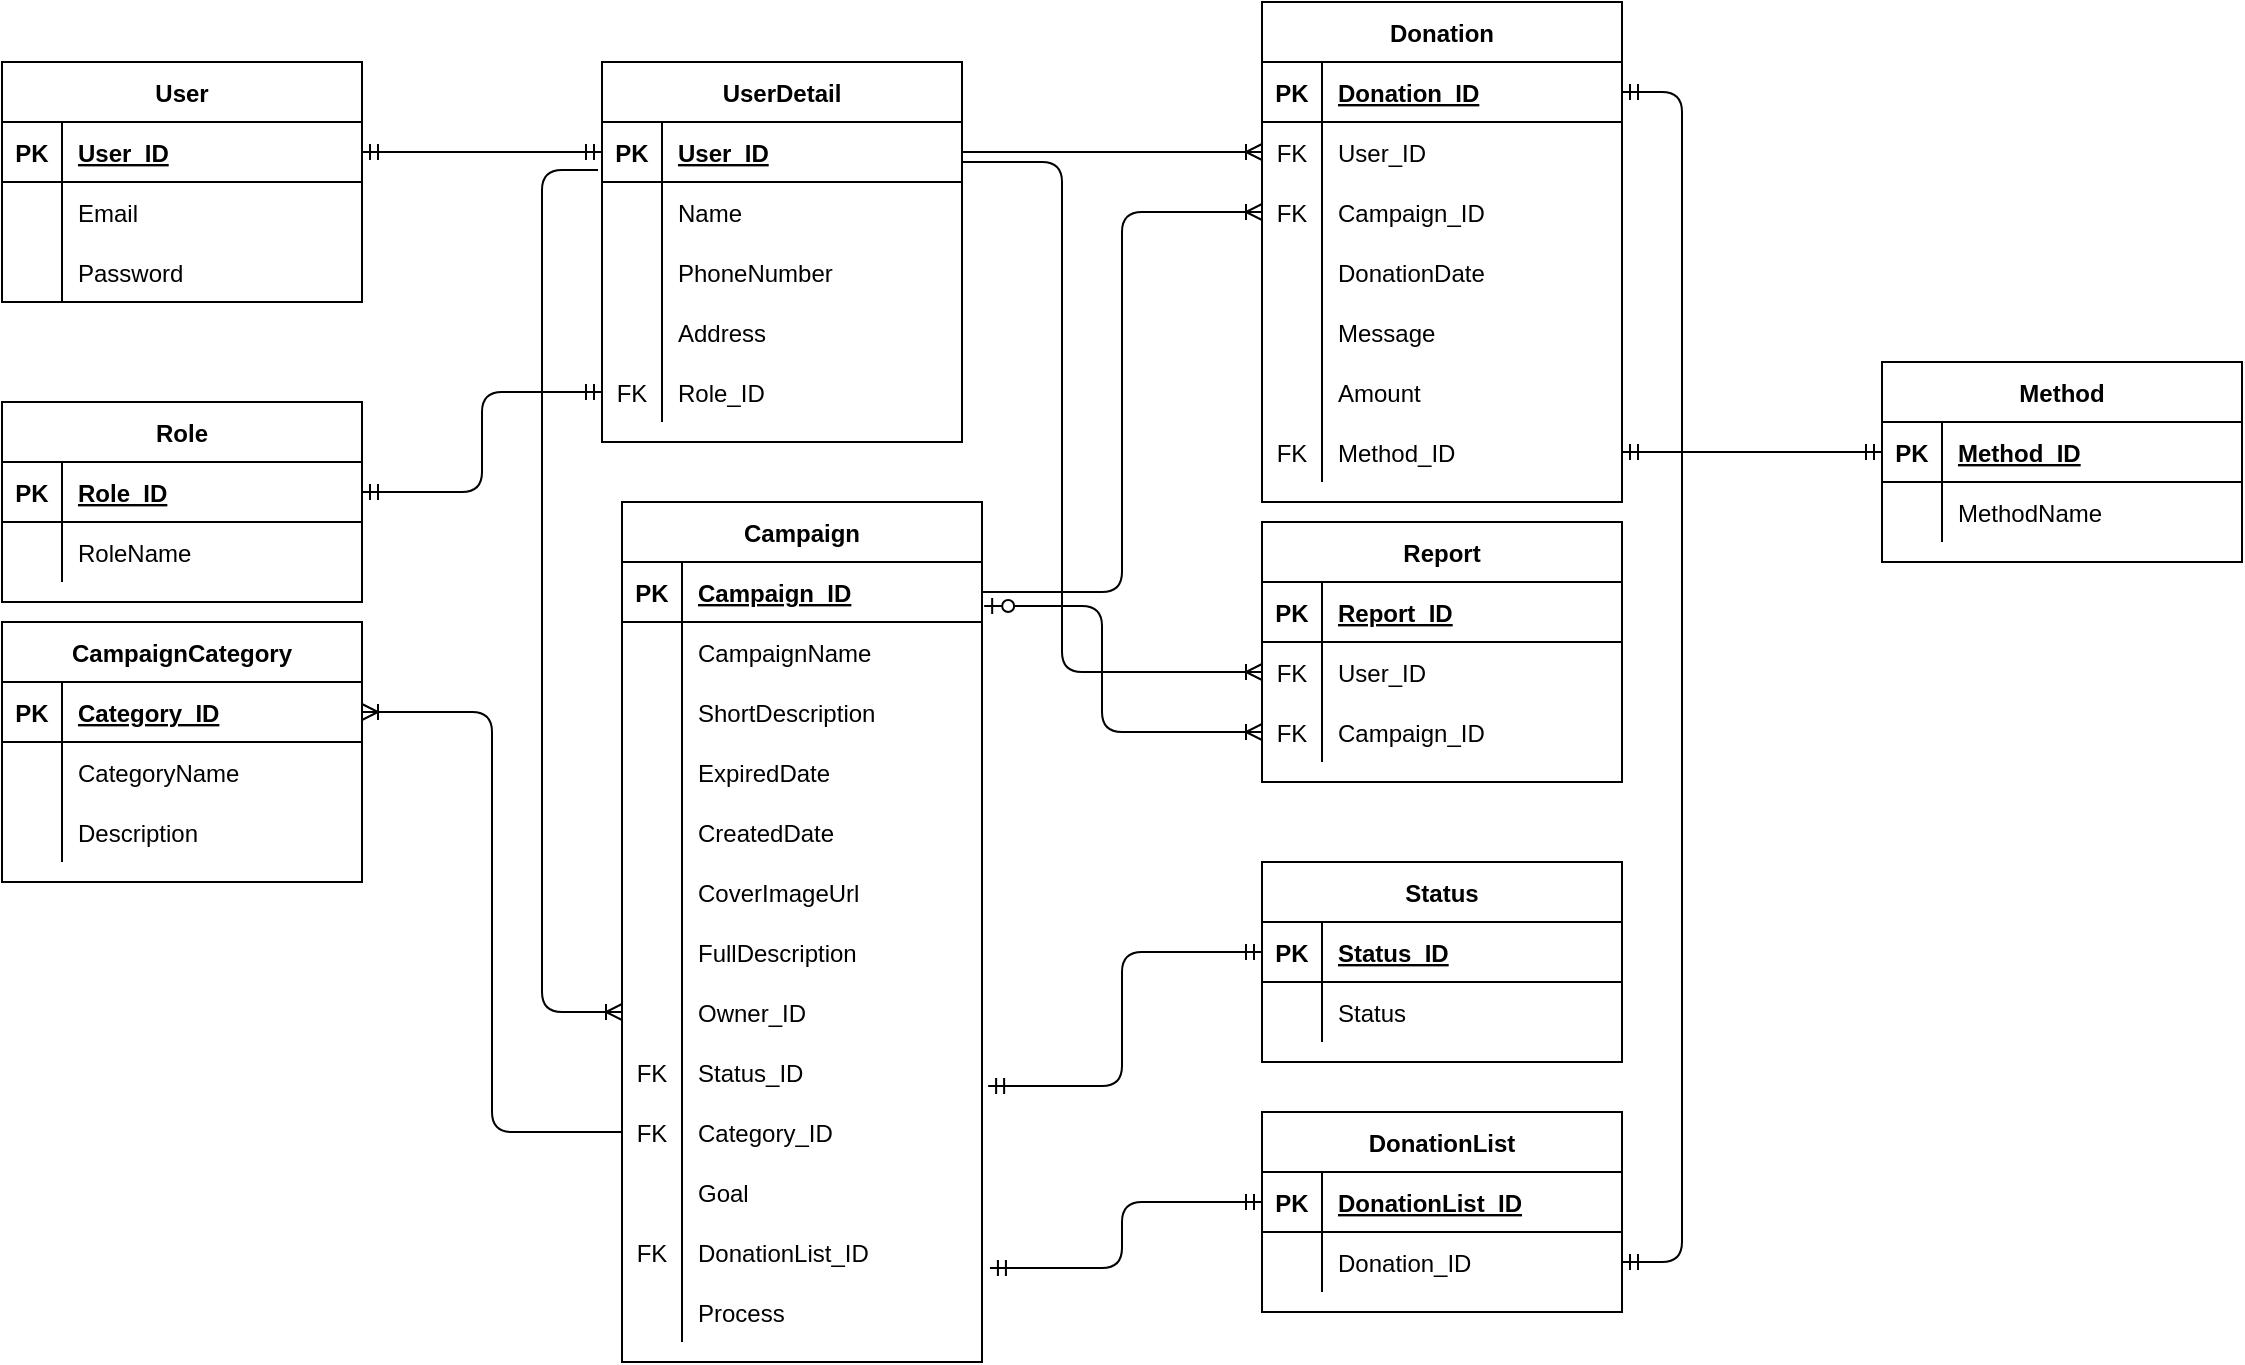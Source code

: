 <mxfile version="13.10.0" type="github">
  <diagram id="vtRAataIwLhB6ftzOLr9" name="Page-1">
    <mxGraphModel dx="1865" dy="580" grid="1" gridSize="10" guides="1" tooltips="1" connect="1" arrows="1" fold="1" page="1" pageScale="1" pageWidth="827" pageHeight="1169" math="0" shadow="0">
      <root>
        <mxCell id="0" />
        <mxCell id="1" parent="0" />
        <mxCell id="hWCmmt583WDOe26_5ed_-5" value="User" style="shape=table;startSize=30;container=1;collapsible=1;childLayout=tableLayout;fixedRows=1;rowLines=0;fontStyle=1;align=center;resizeLast=1;" parent="1" vertex="1">
          <mxGeometry x="-190" y="60" width="180" height="120" as="geometry" />
        </mxCell>
        <mxCell id="hWCmmt583WDOe26_5ed_-6" value="" style="shape=partialRectangle;collapsible=0;dropTarget=0;pointerEvents=0;fillColor=none;top=0;left=0;bottom=1;right=0;points=[[0,0.5],[1,0.5]];portConstraint=eastwest;" parent="hWCmmt583WDOe26_5ed_-5" vertex="1">
          <mxGeometry y="30" width="180" height="30" as="geometry" />
        </mxCell>
        <mxCell id="hWCmmt583WDOe26_5ed_-7" value="PK" style="shape=partialRectangle;connectable=0;fillColor=none;top=0;left=0;bottom=0;right=0;fontStyle=1;overflow=hidden;" parent="hWCmmt583WDOe26_5ed_-6" vertex="1">
          <mxGeometry width="30" height="30" as="geometry" />
        </mxCell>
        <mxCell id="hWCmmt583WDOe26_5ed_-8" value="User_ID" style="shape=partialRectangle;connectable=0;fillColor=none;top=0;left=0;bottom=0;right=0;align=left;spacingLeft=6;fontStyle=5;overflow=hidden;" parent="hWCmmt583WDOe26_5ed_-6" vertex="1">
          <mxGeometry x="30" width="150" height="30" as="geometry" />
        </mxCell>
        <mxCell id="hWCmmt583WDOe26_5ed_-9" value="" style="shape=partialRectangle;collapsible=0;dropTarget=0;pointerEvents=0;fillColor=none;top=0;left=0;bottom=0;right=0;points=[[0,0.5],[1,0.5]];portConstraint=eastwest;" parent="hWCmmt583WDOe26_5ed_-5" vertex="1">
          <mxGeometry y="60" width="180" height="30" as="geometry" />
        </mxCell>
        <mxCell id="hWCmmt583WDOe26_5ed_-10" value="" style="shape=partialRectangle;connectable=0;fillColor=none;top=0;left=0;bottom=0;right=0;editable=1;overflow=hidden;" parent="hWCmmt583WDOe26_5ed_-9" vertex="1">
          <mxGeometry width="30" height="30" as="geometry" />
        </mxCell>
        <mxCell id="hWCmmt583WDOe26_5ed_-11" value="Email" style="shape=partialRectangle;connectable=0;fillColor=none;top=0;left=0;bottom=0;right=0;align=left;spacingLeft=6;overflow=hidden;" parent="hWCmmt583WDOe26_5ed_-9" vertex="1">
          <mxGeometry x="30" width="150" height="30" as="geometry" />
        </mxCell>
        <mxCell id="hWCmmt583WDOe26_5ed_-12" value="" style="shape=partialRectangle;collapsible=0;dropTarget=0;pointerEvents=0;fillColor=none;top=0;left=0;bottom=0;right=0;points=[[0,0.5],[1,0.5]];portConstraint=eastwest;" parent="hWCmmt583WDOe26_5ed_-5" vertex="1">
          <mxGeometry y="90" width="180" height="30" as="geometry" />
        </mxCell>
        <mxCell id="hWCmmt583WDOe26_5ed_-13" value="" style="shape=partialRectangle;connectable=0;fillColor=none;top=0;left=0;bottom=0;right=0;editable=1;overflow=hidden;" parent="hWCmmt583WDOe26_5ed_-12" vertex="1">
          <mxGeometry width="30" height="30" as="geometry" />
        </mxCell>
        <mxCell id="hWCmmt583WDOe26_5ed_-14" value="Password" style="shape=partialRectangle;connectable=0;fillColor=none;top=0;left=0;bottom=0;right=0;align=left;spacingLeft=6;overflow=hidden;" parent="hWCmmt583WDOe26_5ed_-12" vertex="1">
          <mxGeometry x="30" width="150" height="30" as="geometry" />
        </mxCell>
        <mxCell id="hWCmmt583WDOe26_5ed_-18" value="Role" style="shape=table;startSize=30;container=1;collapsible=1;childLayout=tableLayout;fixedRows=1;rowLines=0;fontStyle=1;align=center;resizeLast=1;" parent="1" vertex="1">
          <mxGeometry x="-190" y="230" width="180" height="100" as="geometry" />
        </mxCell>
        <mxCell id="hWCmmt583WDOe26_5ed_-19" value="" style="shape=partialRectangle;collapsible=0;dropTarget=0;pointerEvents=0;fillColor=none;top=0;left=0;bottom=1;right=0;points=[[0,0.5],[1,0.5]];portConstraint=eastwest;" parent="hWCmmt583WDOe26_5ed_-18" vertex="1">
          <mxGeometry y="30" width="180" height="30" as="geometry" />
        </mxCell>
        <mxCell id="hWCmmt583WDOe26_5ed_-20" value="PK" style="shape=partialRectangle;connectable=0;fillColor=none;top=0;left=0;bottom=0;right=0;fontStyle=1;overflow=hidden;" parent="hWCmmt583WDOe26_5ed_-19" vertex="1">
          <mxGeometry width="30" height="30" as="geometry" />
        </mxCell>
        <mxCell id="hWCmmt583WDOe26_5ed_-21" value="Role_ID" style="shape=partialRectangle;connectable=0;fillColor=none;top=0;left=0;bottom=0;right=0;align=left;spacingLeft=6;fontStyle=5;overflow=hidden;" parent="hWCmmt583WDOe26_5ed_-19" vertex="1">
          <mxGeometry x="30" width="150" height="30" as="geometry" />
        </mxCell>
        <mxCell id="hWCmmt583WDOe26_5ed_-22" value="" style="shape=partialRectangle;collapsible=0;dropTarget=0;pointerEvents=0;fillColor=none;top=0;left=0;bottom=0;right=0;points=[[0,0.5],[1,0.5]];portConstraint=eastwest;" parent="hWCmmt583WDOe26_5ed_-18" vertex="1">
          <mxGeometry y="60" width="180" height="30" as="geometry" />
        </mxCell>
        <mxCell id="hWCmmt583WDOe26_5ed_-23" value="" style="shape=partialRectangle;connectable=0;fillColor=none;top=0;left=0;bottom=0;right=0;editable=1;overflow=hidden;" parent="hWCmmt583WDOe26_5ed_-22" vertex="1">
          <mxGeometry width="30" height="30" as="geometry" />
        </mxCell>
        <mxCell id="hWCmmt583WDOe26_5ed_-24" value="RoleName" style="shape=partialRectangle;connectable=0;fillColor=none;top=0;left=0;bottom=0;right=0;align=left;spacingLeft=6;overflow=hidden;" parent="hWCmmt583WDOe26_5ed_-22" vertex="1">
          <mxGeometry x="30" width="150" height="30" as="geometry" />
        </mxCell>
        <mxCell id="hWCmmt583WDOe26_5ed_-32" value="UserDetail" style="shape=table;startSize=30;container=1;collapsible=1;childLayout=tableLayout;fixedRows=1;rowLines=0;fontStyle=1;align=center;resizeLast=1;" parent="1" vertex="1">
          <mxGeometry x="110" y="60" width="180" height="190" as="geometry" />
        </mxCell>
        <mxCell id="hWCmmt583WDOe26_5ed_-33" value="" style="shape=partialRectangle;collapsible=0;dropTarget=0;pointerEvents=0;fillColor=none;top=0;left=0;bottom=1;right=0;points=[[0,0.5],[1,0.5]];portConstraint=eastwest;" parent="hWCmmt583WDOe26_5ed_-32" vertex="1">
          <mxGeometry y="30" width="180" height="30" as="geometry" />
        </mxCell>
        <mxCell id="hWCmmt583WDOe26_5ed_-34" value="PK" style="shape=partialRectangle;connectable=0;fillColor=none;top=0;left=0;bottom=0;right=0;fontStyle=1;overflow=hidden;" parent="hWCmmt583WDOe26_5ed_-33" vertex="1">
          <mxGeometry width="30" height="30" as="geometry" />
        </mxCell>
        <mxCell id="hWCmmt583WDOe26_5ed_-35" value="User_ID" style="shape=partialRectangle;connectable=0;fillColor=none;top=0;left=0;bottom=0;right=0;align=left;spacingLeft=6;fontStyle=5;overflow=hidden;" parent="hWCmmt583WDOe26_5ed_-33" vertex="1">
          <mxGeometry x="30" width="150" height="30" as="geometry" />
        </mxCell>
        <mxCell id="hWCmmt583WDOe26_5ed_-36" value="" style="shape=partialRectangle;collapsible=0;dropTarget=0;pointerEvents=0;fillColor=none;top=0;left=0;bottom=0;right=0;points=[[0,0.5],[1,0.5]];portConstraint=eastwest;" parent="hWCmmt583WDOe26_5ed_-32" vertex="1">
          <mxGeometry y="60" width="180" height="30" as="geometry" />
        </mxCell>
        <mxCell id="hWCmmt583WDOe26_5ed_-37" value="" style="shape=partialRectangle;connectable=0;fillColor=none;top=0;left=0;bottom=0;right=0;editable=1;overflow=hidden;" parent="hWCmmt583WDOe26_5ed_-36" vertex="1">
          <mxGeometry width="30" height="30" as="geometry" />
        </mxCell>
        <mxCell id="hWCmmt583WDOe26_5ed_-38" value="Name" style="shape=partialRectangle;connectable=0;fillColor=none;top=0;left=0;bottom=0;right=0;align=left;spacingLeft=6;overflow=hidden;" parent="hWCmmt583WDOe26_5ed_-36" vertex="1">
          <mxGeometry x="30" width="150" height="30" as="geometry" />
        </mxCell>
        <mxCell id="hWCmmt583WDOe26_5ed_-39" value="" style="shape=partialRectangle;collapsible=0;dropTarget=0;pointerEvents=0;fillColor=none;top=0;left=0;bottom=0;right=0;points=[[0,0.5],[1,0.5]];portConstraint=eastwest;" parent="hWCmmt583WDOe26_5ed_-32" vertex="1">
          <mxGeometry y="90" width="180" height="30" as="geometry" />
        </mxCell>
        <mxCell id="hWCmmt583WDOe26_5ed_-40" value="" style="shape=partialRectangle;connectable=0;fillColor=none;top=0;left=0;bottom=0;right=0;editable=1;overflow=hidden;" parent="hWCmmt583WDOe26_5ed_-39" vertex="1">
          <mxGeometry width="30" height="30" as="geometry" />
        </mxCell>
        <mxCell id="hWCmmt583WDOe26_5ed_-41" value="PhoneNumber" style="shape=partialRectangle;connectable=0;fillColor=none;top=0;left=0;bottom=0;right=0;align=left;spacingLeft=6;overflow=hidden;" parent="hWCmmt583WDOe26_5ed_-39" vertex="1">
          <mxGeometry x="30" width="150" height="30" as="geometry" />
        </mxCell>
        <mxCell id="hWCmmt583WDOe26_5ed_-42" value="" style="shape=partialRectangle;collapsible=0;dropTarget=0;pointerEvents=0;fillColor=none;top=0;left=0;bottom=0;right=0;points=[[0,0.5],[1,0.5]];portConstraint=eastwest;" parent="hWCmmt583WDOe26_5ed_-32" vertex="1">
          <mxGeometry y="120" width="180" height="30" as="geometry" />
        </mxCell>
        <mxCell id="hWCmmt583WDOe26_5ed_-43" value="" style="shape=partialRectangle;connectable=0;fillColor=none;top=0;left=0;bottom=0;right=0;editable=1;overflow=hidden;" parent="hWCmmt583WDOe26_5ed_-42" vertex="1">
          <mxGeometry width="30" height="30" as="geometry" />
        </mxCell>
        <mxCell id="hWCmmt583WDOe26_5ed_-44" value="Address" style="shape=partialRectangle;connectable=0;fillColor=none;top=0;left=0;bottom=0;right=0;align=left;spacingLeft=6;overflow=hidden;" parent="hWCmmt583WDOe26_5ed_-42" vertex="1">
          <mxGeometry x="30" width="150" height="30" as="geometry" />
        </mxCell>
        <mxCell id="hWCmmt583WDOe26_5ed_-156" value="" style="shape=partialRectangle;collapsible=0;dropTarget=0;pointerEvents=0;fillColor=none;top=0;left=0;bottom=0;right=0;points=[[0,0.5],[1,0.5]];portConstraint=eastwest;" parent="hWCmmt583WDOe26_5ed_-32" vertex="1">
          <mxGeometry y="150" width="180" height="30" as="geometry" />
        </mxCell>
        <mxCell id="hWCmmt583WDOe26_5ed_-157" value="FK" style="shape=partialRectangle;connectable=0;fillColor=none;top=0;left=0;bottom=0;right=0;editable=1;overflow=hidden;" parent="hWCmmt583WDOe26_5ed_-156" vertex="1">
          <mxGeometry width="30" height="30" as="geometry" />
        </mxCell>
        <mxCell id="hWCmmt583WDOe26_5ed_-158" value="Role_ID" style="shape=partialRectangle;connectable=0;fillColor=none;top=0;left=0;bottom=0;right=0;align=left;spacingLeft=6;overflow=hidden;" parent="hWCmmt583WDOe26_5ed_-156" vertex="1">
          <mxGeometry x="30" width="150" height="30" as="geometry" />
        </mxCell>
        <mxCell id="hWCmmt583WDOe26_5ed_-47" value="" style="edgeStyle=entityRelationEdgeStyle;fontSize=12;html=1;endArrow=ERmandOne;startArrow=ERmandOne;exitX=1;exitY=0.5;exitDx=0;exitDy=0;entryX=0;entryY=0.5;entryDx=0;entryDy=0;" parent="1" source="hWCmmt583WDOe26_5ed_-6" target="hWCmmt583WDOe26_5ed_-33" edge="1">
          <mxGeometry width="100" height="100" relative="1" as="geometry">
            <mxPoint x="280" y="200" as="sourcePoint" />
            <mxPoint x="380" y="100" as="targetPoint" />
          </mxGeometry>
        </mxCell>
        <mxCell id="hWCmmt583WDOe26_5ed_-48" value="Campaign" style="shape=table;startSize=30;container=1;collapsible=1;childLayout=tableLayout;fixedRows=1;rowLines=0;fontStyle=1;align=center;resizeLast=1;" parent="1" vertex="1">
          <mxGeometry x="120" y="280" width="180" height="430" as="geometry" />
        </mxCell>
        <mxCell id="hWCmmt583WDOe26_5ed_-49" value="" style="shape=partialRectangle;collapsible=0;dropTarget=0;pointerEvents=0;fillColor=none;top=0;left=0;bottom=1;right=0;points=[[0,0.5],[1,0.5]];portConstraint=eastwest;" parent="hWCmmt583WDOe26_5ed_-48" vertex="1">
          <mxGeometry y="30" width="180" height="30" as="geometry" />
        </mxCell>
        <mxCell id="hWCmmt583WDOe26_5ed_-50" value="PK" style="shape=partialRectangle;connectable=0;fillColor=none;top=0;left=0;bottom=0;right=0;fontStyle=1;overflow=hidden;" parent="hWCmmt583WDOe26_5ed_-49" vertex="1">
          <mxGeometry width="30" height="30" as="geometry" />
        </mxCell>
        <mxCell id="hWCmmt583WDOe26_5ed_-51" value="Campaign_ID" style="shape=partialRectangle;connectable=0;fillColor=none;top=0;left=0;bottom=0;right=0;align=left;spacingLeft=6;fontStyle=5;overflow=hidden;" parent="hWCmmt583WDOe26_5ed_-49" vertex="1">
          <mxGeometry x="30" width="150" height="30" as="geometry" />
        </mxCell>
        <mxCell id="hWCmmt583WDOe26_5ed_-52" value="" style="shape=partialRectangle;collapsible=0;dropTarget=0;pointerEvents=0;fillColor=none;top=0;left=0;bottom=0;right=0;points=[[0,0.5],[1,0.5]];portConstraint=eastwest;" parent="hWCmmt583WDOe26_5ed_-48" vertex="1">
          <mxGeometry y="60" width="180" height="30" as="geometry" />
        </mxCell>
        <mxCell id="hWCmmt583WDOe26_5ed_-53" value="" style="shape=partialRectangle;connectable=0;fillColor=none;top=0;left=0;bottom=0;right=0;editable=1;overflow=hidden;" parent="hWCmmt583WDOe26_5ed_-52" vertex="1">
          <mxGeometry width="30" height="30" as="geometry" />
        </mxCell>
        <mxCell id="hWCmmt583WDOe26_5ed_-54" value="CampaignName" style="shape=partialRectangle;connectable=0;fillColor=none;top=0;left=0;bottom=0;right=0;align=left;spacingLeft=6;overflow=hidden;" parent="hWCmmt583WDOe26_5ed_-52" vertex="1">
          <mxGeometry x="30" width="150" height="30" as="geometry" />
        </mxCell>
        <mxCell id="hWCmmt583WDOe26_5ed_-55" value="" style="shape=partialRectangle;collapsible=0;dropTarget=0;pointerEvents=0;fillColor=none;top=0;left=0;bottom=0;right=0;points=[[0,0.5],[1,0.5]];portConstraint=eastwest;" parent="hWCmmt583WDOe26_5ed_-48" vertex="1">
          <mxGeometry y="90" width="180" height="30" as="geometry" />
        </mxCell>
        <mxCell id="hWCmmt583WDOe26_5ed_-56" value="" style="shape=partialRectangle;connectable=0;fillColor=none;top=0;left=0;bottom=0;right=0;editable=1;overflow=hidden;" parent="hWCmmt583WDOe26_5ed_-55" vertex="1">
          <mxGeometry width="30" height="30" as="geometry" />
        </mxCell>
        <mxCell id="hWCmmt583WDOe26_5ed_-57" value="ShortDescription" style="shape=partialRectangle;connectable=0;fillColor=none;top=0;left=0;bottom=0;right=0;align=left;spacingLeft=6;overflow=hidden;" parent="hWCmmt583WDOe26_5ed_-55" vertex="1">
          <mxGeometry x="30" width="150" height="30" as="geometry" />
        </mxCell>
        <mxCell id="hWCmmt583WDOe26_5ed_-58" value="" style="shape=partialRectangle;collapsible=0;dropTarget=0;pointerEvents=0;fillColor=none;top=0;left=0;bottom=0;right=0;points=[[0,0.5],[1,0.5]];portConstraint=eastwest;" parent="hWCmmt583WDOe26_5ed_-48" vertex="1">
          <mxGeometry y="120" width="180" height="30" as="geometry" />
        </mxCell>
        <mxCell id="hWCmmt583WDOe26_5ed_-59" value="" style="shape=partialRectangle;connectable=0;fillColor=none;top=0;left=0;bottom=0;right=0;editable=1;overflow=hidden;" parent="hWCmmt583WDOe26_5ed_-58" vertex="1">
          <mxGeometry width="30" height="30" as="geometry" />
        </mxCell>
        <mxCell id="hWCmmt583WDOe26_5ed_-60" value="ExpiredDate" style="shape=partialRectangle;connectable=0;fillColor=none;top=0;left=0;bottom=0;right=0;align=left;spacingLeft=6;overflow=hidden;" parent="hWCmmt583WDOe26_5ed_-58" vertex="1">
          <mxGeometry x="30" width="150" height="30" as="geometry" />
        </mxCell>
        <mxCell id="hWCmmt583WDOe26_5ed_-61" value="" style="shape=partialRectangle;collapsible=0;dropTarget=0;pointerEvents=0;fillColor=none;top=0;left=0;bottom=0;right=0;points=[[0,0.5],[1,0.5]];portConstraint=eastwest;" parent="hWCmmt583WDOe26_5ed_-48" vertex="1">
          <mxGeometry y="150" width="180" height="30" as="geometry" />
        </mxCell>
        <mxCell id="hWCmmt583WDOe26_5ed_-62" value="" style="shape=partialRectangle;connectable=0;fillColor=none;top=0;left=0;bottom=0;right=0;editable=1;overflow=hidden;" parent="hWCmmt583WDOe26_5ed_-61" vertex="1">
          <mxGeometry width="30" height="30" as="geometry" />
        </mxCell>
        <mxCell id="hWCmmt583WDOe26_5ed_-63" value="CreatedDate" style="shape=partialRectangle;connectable=0;fillColor=none;top=0;left=0;bottom=0;right=0;align=left;spacingLeft=6;overflow=hidden;" parent="hWCmmt583WDOe26_5ed_-61" vertex="1">
          <mxGeometry x="30" width="150" height="30" as="geometry" />
        </mxCell>
        <mxCell id="hWCmmt583WDOe26_5ed_-64" value="" style="shape=partialRectangle;collapsible=0;dropTarget=0;pointerEvents=0;fillColor=none;top=0;left=0;bottom=0;right=0;points=[[0,0.5],[1,0.5]];portConstraint=eastwest;" parent="hWCmmt583WDOe26_5ed_-48" vertex="1">
          <mxGeometry y="180" width="180" height="30" as="geometry" />
        </mxCell>
        <mxCell id="hWCmmt583WDOe26_5ed_-65" value="" style="shape=partialRectangle;connectable=0;fillColor=none;top=0;left=0;bottom=0;right=0;editable=1;overflow=hidden;" parent="hWCmmt583WDOe26_5ed_-64" vertex="1">
          <mxGeometry width="30" height="30" as="geometry" />
        </mxCell>
        <mxCell id="hWCmmt583WDOe26_5ed_-66" value="CoverImageUrl" style="shape=partialRectangle;connectable=0;fillColor=none;top=0;left=0;bottom=0;right=0;align=left;spacingLeft=6;overflow=hidden;" parent="hWCmmt583WDOe26_5ed_-64" vertex="1">
          <mxGeometry x="30" width="150" height="30" as="geometry" />
        </mxCell>
        <mxCell id="hWCmmt583WDOe26_5ed_-67" value="" style="shape=partialRectangle;collapsible=0;dropTarget=0;pointerEvents=0;fillColor=none;top=0;left=0;bottom=0;right=0;points=[[0,0.5],[1,0.5]];portConstraint=eastwest;" parent="hWCmmt583WDOe26_5ed_-48" vertex="1">
          <mxGeometry y="210" width="180" height="30" as="geometry" />
        </mxCell>
        <mxCell id="hWCmmt583WDOe26_5ed_-68" value="" style="shape=partialRectangle;connectable=0;fillColor=none;top=0;left=0;bottom=0;right=0;editable=1;overflow=hidden;" parent="hWCmmt583WDOe26_5ed_-67" vertex="1">
          <mxGeometry width="30" height="30" as="geometry" />
        </mxCell>
        <mxCell id="hWCmmt583WDOe26_5ed_-69" value="FullDescription" style="shape=partialRectangle;connectable=0;fillColor=none;top=0;left=0;bottom=0;right=0;align=left;spacingLeft=6;overflow=hidden;" parent="hWCmmt583WDOe26_5ed_-67" vertex="1">
          <mxGeometry x="30" width="150" height="30" as="geometry" />
        </mxCell>
        <mxCell id="hWCmmt583WDOe26_5ed_-70" value="" style="shape=partialRectangle;collapsible=0;dropTarget=0;pointerEvents=0;fillColor=none;top=0;left=0;bottom=0;right=0;points=[[0,0.5],[1,0.5]];portConstraint=eastwest;" parent="hWCmmt583WDOe26_5ed_-48" vertex="1">
          <mxGeometry y="240" width="180" height="30" as="geometry" />
        </mxCell>
        <mxCell id="hWCmmt583WDOe26_5ed_-71" value="" style="shape=partialRectangle;connectable=0;fillColor=none;top=0;left=0;bottom=0;right=0;editable=1;overflow=hidden;" parent="hWCmmt583WDOe26_5ed_-70" vertex="1">
          <mxGeometry width="30" height="30" as="geometry" />
        </mxCell>
        <mxCell id="hWCmmt583WDOe26_5ed_-72" value="Owner_ID" style="shape=partialRectangle;connectable=0;fillColor=none;top=0;left=0;bottom=0;right=0;align=left;spacingLeft=6;overflow=hidden;" parent="hWCmmt583WDOe26_5ed_-70" vertex="1">
          <mxGeometry x="30" width="150" height="30" as="geometry" />
        </mxCell>
        <mxCell id="hWCmmt583WDOe26_5ed_-122" value="" style="shape=partialRectangle;collapsible=0;dropTarget=0;pointerEvents=0;fillColor=none;top=0;left=0;bottom=0;right=0;points=[[0,0.5],[1,0.5]];portConstraint=eastwest;" parent="hWCmmt583WDOe26_5ed_-48" vertex="1">
          <mxGeometry y="270" width="180" height="30" as="geometry" />
        </mxCell>
        <mxCell id="hWCmmt583WDOe26_5ed_-123" value="FK" style="shape=partialRectangle;connectable=0;fillColor=none;top=0;left=0;bottom=0;right=0;editable=1;overflow=hidden;" parent="hWCmmt583WDOe26_5ed_-122" vertex="1">
          <mxGeometry width="30" height="30" as="geometry" />
        </mxCell>
        <mxCell id="hWCmmt583WDOe26_5ed_-124" value="Status_ID" style="shape=partialRectangle;connectable=0;fillColor=none;top=0;left=0;bottom=0;right=0;align=left;spacingLeft=6;overflow=hidden;" parent="hWCmmt583WDOe26_5ed_-122" vertex="1">
          <mxGeometry x="30" width="150" height="30" as="geometry" />
        </mxCell>
        <mxCell id="hWCmmt583WDOe26_5ed_-175" value="" style="shape=partialRectangle;collapsible=0;dropTarget=0;pointerEvents=0;fillColor=none;top=0;left=0;bottom=0;right=0;points=[[0,0.5],[1,0.5]];portConstraint=eastwest;" parent="hWCmmt583WDOe26_5ed_-48" vertex="1">
          <mxGeometry y="300" width="180" height="30" as="geometry" />
        </mxCell>
        <mxCell id="hWCmmt583WDOe26_5ed_-176" value="FK" style="shape=partialRectangle;connectable=0;fillColor=none;top=0;left=0;bottom=0;right=0;editable=1;overflow=hidden;" parent="hWCmmt583WDOe26_5ed_-175" vertex="1">
          <mxGeometry width="30" height="30" as="geometry" />
        </mxCell>
        <mxCell id="hWCmmt583WDOe26_5ed_-177" value="Category_ID" style="shape=partialRectangle;connectable=0;fillColor=none;top=0;left=0;bottom=0;right=0;align=left;spacingLeft=6;overflow=hidden;" parent="hWCmmt583WDOe26_5ed_-175" vertex="1">
          <mxGeometry x="30" width="150" height="30" as="geometry" />
        </mxCell>
        <mxCell id="hWCmmt583WDOe26_5ed_-182" value="" style="shape=partialRectangle;collapsible=0;dropTarget=0;pointerEvents=0;fillColor=none;top=0;left=0;bottom=0;right=0;points=[[0,0.5],[1,0.5]];portConstraint=eastwest;" parent="hWCmmt583WDOe26_5ed_-48" vertex="1">
          <mxGeometry y="330" width="180" height="30" as="geometry" />
        </mxCell>
        <mxCell id="hWCmmt583WDOe26_5ed_-183" value="" style="shape=partialRectangle;connectable=0;fillColor=none;top=0;left=0;bottom=0;right=0;editable=1;overflow=hidden;" parent="hWCmmt583WDOe26_5ed_-182" vertex="1">
          <mxGeometry width="30" height="30" as="geometry" />
        </mxCell>
        <mxCell id="hWCmmt583WDOe26_5ed_-184" value="Goal" style="shape=partialRectangle;connectable=0;fillColor=none;top=0;left=0;bottom=0;right=0;align=left;spacingLeft=6;overflow=hidden;" parent="hWCmmt583WDOe26_5ed_-182" vertex="1">
          <mxGeometry x="30" width="150" height="30" as="geometry" />
        </mxCell>
        <mxCell id="hWCmmt583WDOe26_5ed_-227" value="" style="shape=partialRectangle;collapsible=0;dropTarget=0;pointerEvents=0;fillColor=none;top=0;left=0;bottom=0;right=0;points=[[0,0.5],[1,0.5]];portConstraint=eastwest;" parent="hWCmmt583WDOe26_5ed_-48" vertex="1">
          <mxGeometry y="360" width="180" height="30" as="geometry" />
        </mxCell>
        <mxCell id="hWCmmt583WDOe26_5ed_-228" value="FK" style="shape=partialRectangle;connectable=0;fillColor=none;top=0;left=0;bottom=0;right=0;editable=1;overflow=hidden;" parent="hWCmmt583WDOe26_5ed_-227" vertex="1">
          <mxGeometry width="30" height="30" as="geometry" />
        </mxCell>
        <mxCell id="hWCmmt583WDOe26_5ed_-229" value="DonationList_ID" style="shape=partialRectangle;connectable=0;fillColor=none;top=0;left=0;bottom=0;right=0;align=left;spacingLeft=6;overflow=hidden;" parent="hWCmmt583WDOe26_5ed_-227" vertex="1">
          <mxGeometry x="30" width="150" height="30" as="geometry" />
        </mxCell>
        <mxCell id="eZCyihpdYjRpPjPFCC2W-16" value="" style="shape=partialRectangle;collapsible=0;dropTarget=0;pointerEvents=0;fillColor=none;top=0;left=0;bottom=0;right=0;points=[[0,0.5],[1,0.5]];portConstraint=eastwest;" parent="hWCmmt583WDOe26_5ed_-48" vertex="1">
          <mxGeometry y="390" width="180" height="30" as="geometry" />
        </mxCell>
        <mxCell id="eZCyihpdYjRpPjPFCC2W-17" value="" style="shape=partialRectangle;connectable=0;fillColor=none;top=0;left=0;bottom=0;right=0;editable=1;overflow=hidden;" parent="eZCyihpdYjRpPjPFCC2W-16" vertex="1">
          <mxGeometry width="30" height="30" as="geometry" />
        </mxCell>
        <mxCell id="eZCyihpdYjRpPjPFCC2W-18" value="Process" style="shape=partialRectangle;connectable=0;fillColor=none;top=0;left=0;bottom=0;right=0;align=left;spacingLeft=6;overflow=hidden;" parent="eZCyihpdYjRpPjPFCC2W-16" vertex="1">
          <mxGeometry x="30" width="150" height="30" as="geometry" />
        </mxCell>
        <mxCell id="hWCmmt583WDOe26_5ed_-73" value="" style="edgeStyle=orthogonalEdgeStyle;fontSize=12;html=1;endArrow=ERoneToMany;entryX=0;entryY=0.5;entryDx=0;entryDy=0;exitX=-0.011;exitY=0.8;exitDx=0;exitDy=0;exitPerimeter=0;" parent="1" source="hWCmmt583WDOe26_5ed_-33" target="hWCmmt583WDOe26_5ed_-70" edge="1">
          <mxGeometry width="100" height="100" relative="1" as="geometry">
            <mxPoint x="60" y="170" as="sourcePoint" />
            <mxPoint x="460" y="360" as="targetPoint" />
            <Array as="points">
              <mxPoint x="80" y="114" />
              <mxPoint x="80" y="535" />
            </Array>
          </mxGeometry>
        </mxCell>
        <mxCell id="hWCmmt583WDOe26_5ed_-74" value="Donation" style="shape=table;startSize=30;container=1;collapsible=1;childLayout=tableLayout;fixedRows=1;rowLines=0;fontStyle=1;align=center;resizeLast=1;" parent="1" vertex="1">
          <mxGeometry x="440" y="30" width="180" height="250" as="geometry" />
        </mxCell>
        <mxCell id="hWCmmt583WDOe26_5ed_-75" value="" style="shape=partialRectangle;collapsible=0;dropTarget=0;pointerEvents=0;fillColor=none;top=0;left=0;bottom=1;right=0;points=[[0,0.5],[1,0.5]];portConstraint=eastwest;" parent="hWCmmt583WDOe26_5ed_-74" vertex="1">
          <mxGeometry y="30" width="180" height="30" as="geometry" />
        </mxCell>
        <mxCell id="hWCmmt583WDOe26_5ed_-76" value="PK" style="shape=partialRectangle;connectable=0;fillColor=none;top=0;left=0;bottom=0;right=0;fontStyle=1;overflow=hidden;" parent="hWCmmt583WDOe26_5ed_-75" vertex="1">
          <mxGeometry width="30" height="30" as="geometry" />
        </mxCell>
        <mxCell id="hWCmmt583WDOe26_5ed_-77" value="Donation_ID" style="shape=partialRectangle;connectable=0;fillColor=none;top=0;left=0;bottom=0;right=0;align=left;spacingLeft=6;fontStyle=5;overflow=hidden;" parent="hWCmmt583WDOe26_5ed_-75" vertex="1">
          <mxGeometry x="30" width="150" height="30" as="geometry" />
        </mxCell>
        <mxCell id="hWCmmt583WDOe26_5ed_-78" value="" style="shape=partialRectangle;collapsible=0;dropTarget=0;pointerEvents=0;fillColor=none;top=0;left=0;bottom=0;right=0;points=[[0,0.5],[1,0.5]];portConstraint=eastwest;" parent="hWCmmt583WDOe26_5ed_-74" vertex="1">
          <mxGeometry y="60" width="180" height="30" as="geometry" />
        </mxCell>
        <mxCell id="hWCmmt583WDOe26_5ed_-79" value="FK" style="shape=partialRectangle;connectable=0;fillColor=none;top=0;left=0;bottom=0;right=0;editable=1;overflow=hidden;" parent="hWCmmt583WDOe26_5ed_-78" vertex="1">
          <mxGeometry width="30" height="30" as="geometry" />
        </mxCell>
        <mxCell id="hWCmmt583WDOe26_5ed_-80" value="User_ID" style="shape=partialRectangle;connectable=0;fillColor=none;top=0;left=0;bottom=0;right=0;align=left;spacingLeft=6;overflow=hidden;" parent="hWCmmt583WDOe26_5ed_-78" vertex="1">
          <mxGeometry x="30" width="150" height="30" as="geometry" />
        </mxCell>
        <mxCell id="hWCmmt583WDOe26_5ed_-81" value="" style="shape=partialRectangle;collapsible=0;dropTarget=0;pointerEvents=0;fillColor=none;top=0;left=0;bottom=0;right=0;points=[[0,0.5],[1,0.5]];portConstraint=eastwest;" parent="hWCmmt583WDOe26_5ed_-74" vertex="1">
          <mxGeometry y="90" width="180" height="30" as="geometry" />
        </mxCell>
        <mxCell id="hWCmmt583WDOe26_5ed_-82" value="FK" style="shape=partialRectangle;connectable=0;fillColor=none;top=0;left=0;bottom=0;right=0;editable=1;overflow=hidden;" parent="hWCmmt583WDOe26_5ed_-81" vertex="1">
          <mxGeometry width="30" height="30" as="geometry" />
        </mxCell>
        <mxCell id="hWCmmt583WDOe26_5ed_-83" value="Campaign_ID" style="shape=partialRectangle;connectable=0;fillColor=none;top=0;left=0;bottom=0;right=0;align=left;spacingLeft=6;overflow=hidden;" parent="hWCmmt583WDOe26_5ed_-81" vertex="1">
          <mxGeometry x="30" width="150" height="30" as="geometry" />
        </mxCell>
        <mxCell id="hWCmmt583WDOe26_5ed_-84" value="" style="shape=partialRectangle;collapsible=0;dropTarget=0;pointerEvents=0;fillColor=none;top=0;left=0;bottom=0;right=0;points=[[0,0.5],[1,0.5]];portConstraint=eastwest;" parent="hWCmmt583WDOe26_5ed_-74" vertex="1">
          <mxGeometry y="120" width="180" height="30" as="geometry" />
        </mxCell>
        <mxCell id="hWCmmt583WDOe26_5ed_-85" value="" style="shape=partialRectangle;connectable=0;fillColor=none;top=0;left=0;bottom=0;right=0;editable=1;overflow=hidden;" parent="hWCmmt583WDOe26_5ed_-84" vertex="1">
          <mxGeometry width="30" height="30" as="geometry" />
        </mxCell>
        <mxCell id="hWCmmt583WDOe26_5ed_-86" value="DonationDate" style="shape=partialRectangle;connectable=0;fillColor=none;top=0;left=0;bottom=0;right=0;align=left;spacingLeft=6;overflow=hidden;" parent="hWCmmt583WDOe26_5ed_-84" vertex="1">
          <mxGeometry x="30" width="150" height="30" as="geometry" />
        </mxCell>
        <mxCell id="hWCmmt583WDOe26_5ed_-87" value="" style="shape=partialRectangle;collapsible=0;dropTarget=0;pointerEvents=0;fillColor=none;top=0;left=0;bottom=0;right=0;points=[[0,0.5],[1,0.5]];portConstraint=eastwest;" parent="hWCmmt583WDOe26_5ed_-74" vertex="1">
          <mxGeometry y="150" width="180" height="30" as="geometry" />
        </mxCell>
        <mxCell id="hWCmmt583WDOe26_5ed_-88" value="" style="shape=partialRectangle;connectable=0;fillColor=none;top=0;left=0;bottom=0;right=0;editable=1;overflow=hidden;" parent="hWCmmt583WDOe26_5ed_-87" vertex="1">
          <mxGeometry width="30" height="30" as="geometry" />
        </mxCell>
        <mxCell id="hWCmmt583WDOe26_5ed_-89" value="Message" style="shape=partialRectangle;connectable=0;fillColor=none;top=0;left=0;bottom=0;right=0;align=left;spacingLeft=6;overflow=hidden;" parent="hWCmmt583WDOe26_5ed_-87" vertex="1">
          <mxGeometry x="30" width="150" height="30" as="geometry" />
        </mxCell>
        <mxCell id="hWCmmt583WDOe26_5ed_-90" value="" style="shape=partialRectangle;collapsible=0;dropTarget=0;pointerEvents=0;fillColor=none;top=0;left=0;bottom=0;right=0;points=[[0,0.5],[1,0.5]];portConstraint=eastwest;" parent="hWCmmt583WDOe26_5ed_-74" vertex="1">
          <mxGeometry y="180" width="180" height="30" as="geometry" />
        </mxCell>
        <mxCell id="hWCmmt583WDOe26_5ed_-91" value="" style="shape=partialRectangle;connectable=0;fillColor=none;top=0;left=0;bottom=0;right=0;editable=1;overflow=hidden;" parent="hWCmmt583WDOe26_5ed_-90" vertex="1">
          <mxGeometry width="30" height="30" as="geometry" />
        </mxCell>
        <mxCell id="hWCmmt583WDOe26_5ed_-92" value="Amount" style="shape=partialRectangle;connectable=0;fillColor=none;top=0;left=0;bottom=0;right=0;align=left;spacingLeft=6;overflow=hidden;" parent="hWCmmt583WDOe26_5ed_-90" vertex="1">
          <mxGeometry x="30" width="150" height="30" as="geometry" />
        </mxCell>
        <mxCell id="hWCmmt583WDOe26_5ed_-93" value="" style="shape=partialRectangle;collapsible=0;dropTarget=0;pointerEvents=0;fillColor=none;top=0;left=0;bottom=0;right=0;points=[[0,0.5],[1,0.5]];portConstraint=eastwest;" parent="hWCmmt583WDOe26_5ed_-74" vertex="1">
          <mxGeometry y="210" width="180" height="30" as="geometry" />
        </mxCell>
        <mxCell id="hWCmmt583WDOe26_5ed_-94" value="FK" style="shape=partialRectangle;connectable=0;fillColor=none;top=0;left=0;bottom=0;right=0;editable=1;overflow=hidden;" parent="hWCmmt583WDOe26_5ed_-93" vertex="1">
          <mxGeometry width="30" height="30" as="geometry" />
        </mxCell>
        <mxCell id="hWCmmt583WDOe26_5ed_-95" value="Method_ID" style="shape=partialRectangle;connectable=0;fillColor=none;top=0;left=0;bottom=0;right=0;align=left;spacingLeft=6;overflow=hidden;" parent="hWCmmt583WDOe26_5ed_-93" vertex="1">
          <mxGeometry x="30" width="150" height="30" as="geometry" />
        </mxCell>
        <mxCell id="hWCmmt583WDOe26_5ed_-96" value="" style="edgeStyle=orthogonalEdgeStyle;fontSize=12;html=1;endArrow=ERoneToMany;exitX=1;exitY=0.5;exitDx=0;exitDy=0;entryX=0;entryY=0.5;entryDx=0;entryDy=0;" parent="1" source="hWCmmt583WDOe26_5ed_-49" target="hWCmmt583WDOe26_5ed_-81" edge="1">
          <mxGeometry width="100" height="100" relative="1" as="geometry">
            <mxPoint x="360" y="460" as="sourcePoint" />
            <mxPoint x="460" y="360" as="targetPoint" />
          </mxGeometry>
        </mxCell>
        <mxCell id="hWCmmt583WDOe26_5ed_-125" value="" style="edgeStyle=orthogonalEdgeStyle;fontSize=12;html=1;endArrow=ERoneToMany;exitX=1;exitY=0.5;exitDx=0;exitDy=0;entryX=0;entryY=0.5;entryDx=0;entryDy=0;endFill=0;" parent="1" source="hWCmmt583WDOe26_5ed_-33" target="hWCmmt583WDOe26_5ed_-78" edge="1">
          <mxGeometry width="100" height="100" relative="1" as="geometry">
            <mxPoint x="360" y="460" as="sourcePoint" />
            <mxPoint x="460" y="360" as="targetPoint" />
          </mxGeometry>
        </mxCell>
        <mxCell id="hWCmmt583WDOe26_5ed_-126" value="Status" style="shape=table;startSize=30;container=1;collapsible=1;childLayout=tableLayout;fixedRows=1;rowLines=0;fontStyle=1;align=center;resizeLast=1;" parent="1" vertex="1">
          <mxGeometry x="440" y="460" width="180" height="100" as="geometry" />
        </mxCell>
        <mxCell id="hWCmmt583WDOe26_5ed_-127" value="" style="shape=partialRectangle;collapsible=0;dropTarget=0;pointerEvents=0;fillColor=none;top=0;left=0;bottom=1;right=0;points=[[0,0.5],[1,0.5]];portConstraint=eastwest;" parent="hWCmmt583WDOe26_5ed_-126" vertex="1">
          <mxGeometry y="30" width="180" height="30" as="geometry" />
        </mxCell>
        <mxCell id="hWCmmt583WDOe26_5ed_-128" value="PK" style="shape=partialRectangle;connectable=0;fillColor=none;top=0;left=0;bottom=0;right=0;fontStyle=1;overflow=hidden;" parent="hWCmmt583WDOe26_5ed_-127" vertex="1">
          <mxGeometry width="30" height="30" as="geometry" />
        </mxCell>
        <mxCell id="hWCmmt583WDOe26_5ed_-129" value="Status_ID" style="shape=partialRectangle;connectable=0;fillColor=none;top=0;left=0;bottom=0;right=0;align=left;spacingLeft=6;fontStyle=5;overflow=hidden;" parent="hWCmmt583WDOe26_5ed_-127" vertex="1">
          <mxGeometry x="30" width="150" height="30" as="geometry" />
        </mxCell>
        <mxCell id="hWCmmt583WDOe26_5ed_-130" value="" style="shape=partialRectangle;collapsible=0;dropTarget=0;pointerEvents=0;fillColor=none;top=0;left=0;bottom=0;right=0;points=[[0,0.5],[1,0.5]];portConstraint=eastwest;" parent="hWCmmt583WDOe26_5ed_-126" vertex="1">
          <mxGeometry y="60" width="180" height="30" as="geometry" />
        </mxCell>
        <mxCell id="hWCmmt583WDOe26_5ed_-131" value="" style="shape=partialRectangle;connectable=0;fillColor=none;top=0;left=0;bottom=0;right=0;editable=1;overflow=hidden;" parent="hWCmmt583WDOe26_5ed_-130" vertex="1">
          <mxGeometry width="30" height="30" as="geometry" />
        </mxCell>
        <mxCell id="hWCmmt583WDOe26_5ed_-132" value="Status" style="shape=partialRectangle;connectable=0;fillColor=none;top=0;left=0;bottom=0;right=0;align=left;spacingLeft=6;overflow=hidden;" parent="hWCmmt583WDOe26_5ed_-130" vertex="1">
          <mxGeometry x="30" width="150" height="30" as="geometry" />
        </mxCell>
        <mxCell id="hWCmmt583WDOe26_5ed_-140" value="Method" style="shape=table;startSize=30;container=1;collapsible=1;childLayout=tableLayout;fixedRows=1;rowLines=0;fontStyle=1;align=center;resizeLast=1;" parent="1" vertex="1">
          <mxGeometry x="750" y="210" width="180" height="100" as="geometry" />
        </mxCell>
        <mxCell id="hWCmmt583WDOe26_5ed_-141" value="" style="shape=partialRectangle;collapsible=0;dropTarget=0;pointerEvents=0;fillColor=none;top=0;left=0;bottom=1;right=0;points=[[0,0.5],[1,0.5]];portConstraint=eastwest;" parent="hWCmmt583WDOe26_5ed_-140" vertex="1">
          <mxGeometry y="30" width="180" height="30" as="geometry" />
        </mxCell>
        <mxCell id="hWCmmt583WDOe26_5ed_-142" value="PK" style="shape=partialRectangle;connectable=0;fillColor=none;top=0;left=0;bottom=0;right=0;fontStyle=1;overflow=hidden;" parent="hWCmmt583WDOe26_5ed_-141" vertex="1">
          <mxGeometry width="30" height="30" as="geometry" />
        </mxCell>
        <mxCell id="hWCmmt583WDOe26_5ed_-143" value="Method_ID" style="shape=partialRectangle;connectable=0;fillColor=none;top=0;left=0;bottom=0;right=0;align=left;spacingLeft=6;fontStyle=5;overflow=hidden;" parent="hWCmmt583WDOe26_5ed_-141" vertex="1">
          <mxGeometry x="30" width="150" height="30" as="geometry" />
        </mxCell>
        <mxCell id="hWCmmt583WDOe26_5ed_-144" value="" style="shape=partialRectangle;collapsible=0;dropTarget=0;pointerEvents=0;fillColor=none;top=0;left=0;bottom=0;right=0;points=[[0,0.5],[1,0.5]];portConstraint=eastwest;" parent="hWCmmt583WDOe26_5ed_-140" vertex="1">
          <mxGeometry y="60" width="180" height="30" as="geometry" />
        </mxCell>
        <mxCell id="hWCmmt583WDOe26_5ed_-145" value="" style="shape=partialRectangle;connectable=0;fillColor=none;top=0;left=0;bottom=0;right=0;editable=1;overflow=hidden;" parent="hWCmmt583WDOe26_5ed_-144" vertex="1">
          <mxGeometry width="30" height="30" as="geometry" />
        </mxCell>
        <mxCell id="hWCmmt583WDOe26_5ed_-146" value="MethodName" style="shape=partialRectangle;connectable=0;fillColor=none;top=0;left=0;bottom=0;right=0;align=left;spacingLeft=6;overflow=hidden;" parent="hWCmmt583WDOe26_5ed_-144" vertex="1">
          <mxGeometry x="30" width="150" height="30" as="geometry" />
        </mxCell>
        <mxCell id="hWCmmt583WDOe26_5ed_-153" value="" style="edgeStyle=orthogonalEdgeStyle;fontSize=12;html=1;endArrow=ERmandOne;startArrow=ERmandOne;exitX=1;exitY=0.5;exitDx=0;exitDy=0;entryX=0;entryY=0.5;entryDx=0;entryDy=0;" parent="1" source="hWCmmt583WDOe26_5ed_-93" target="hWCmmt583WDOe26_5ed_-141" edge="1">
          <mxGeometry width="100" height="100" relative="1" as="geometry">
            <mxPoint x="360" y="460" as="sourcePoint" />
            <mxPoint x="460" y="360" as="targetPoint" />
          </mxGeometry>
        </mxCell>
        <mxCell id="hWCmmt583WDOe26_5ed_-160" value="" style="edgeStyle=orthogonalEdgeStyle;fontSize=12;html=1;endArrow=ERmandOne;startArrow=ERmandOne;entryX=1;entryY=0.5;entryDx=0;entryDy=0;exitX=0;exitY=0.5;exitDx=0;exitDy=0;" parent="1" source="hWCmmt583WDOe26_5ed_-156" target="hWCmmt583WDOe26_5ed_-19" edge="1">
          <mxGeometry width="100" height="100" relative="1" as="geometry">
            <mxPoint x="360" y="460" as="sourcePoint" />
            <mxPoint x="460" y="360" as="targetPoint" />
          </mxGeometry>
        </mxCell>
        <mxCell id="hWCmmt583WDOe26_5ed_-161" value="CampaignCategory" style="shape=table;startSize=30;container=1;collapsible=1;childLayout=tableLayout;fixedRows=1;rowLines=0;fontStyle=1;align=center;resizeLast=1;" parent="1" vertex="1">
          <mxGeometry x="-190" y="340" width="180" height="130" as="geometry" />
        </mxCell>
        <mxCell id="hWCmmt583WDOe26_5ed_-162" value="" style="shape=partialRectangle;collapsible=0;dropTarget=0;pointerEvents=0;fillColor=none;top=0;left=0;bottom=1;right=0;points=[[0,0.5],[1,0.5]];portConstraint=eastwest;" parent="hWCmmt583WDOe26_5ed_-161" vertex="1">
          <mxGeometry y="30" width="180" height="30" as="geometry" />
        </mxCell>
        <mxCell id="hWCmmt583WDOe26_5ed_-163" value="PK" style="shape=partialRectangle;connectable=0;fillColor=none;top=0;left=0;bottom=0;right=0;fontStyle=1;overflow=hidden;" parent="hWCmmt583WDOe26_5ed_-162" vertex="1">
          <mxGeometry width="30" height="30" as="geometry" />
        </mxCell>
        <mxCell id="hWCmmt583WDOe26_5ed_-164" value="Category_ID" style="shape=partialRectangle;connectable=0;fillColor=none;top=0;left=0;bottom=0;right=0;align=left;spacingLeft=6;fontStyle=5;overflow=hidden;" parent="hWCmmt583WDOe26_5ed_-162" vertex="1">
          <mxGeometry x="30" width="150" height="30" as="geometry" />
        </mxCell>
        <mxCell id="hWCmmt583WDOe26_5ed_-165" value="" style="shape=partialRectangle;collapsible=0;dropTarget=0;pointerEvents=0;fillColor=none;top=0;left=0;bottom=0;right=0;points=[[0,0.5],[1,0.5]];portConstraint=eastwest;" parent="hWCmmt583WDOe26_5ed_-161" vertex="1">
          <mxGeometry y="60" width="180" height="30" as="geometry" />
        </mxCell>
        <mxCell id="hWCmmt583WDOe26_5ed_-166" value="" style="shape=partialRectangle;connectable=0;fillColor=none;top=0;left=0;bottom=0;right=0;editable=1;overflow=hidden;" parent="hWCmmt583WDOe26_5ed_-165" vertex="1">
          <mxGeometry width="30" height="30" as="geometry" />
        </mxCell>
        <mxCell id="hWCmmt583WDOe26_5ed_-167" value="CategoryName" style="shape=partialRectangle;connectable=0;fillColor=none;top=0;left=0;bottom=0;right=0;align=left;spacingLeft=6;overflow=hidden;" parent="hWCmmt583WDOe26_5ed_-165" vertex="1">
          <mxGeometry x="30" width="150" height="30" as="geometry" />
        </mxCell>
        <mxCell id="hWCmmt583WDOe26_5ed_-168" value="" style="shape=partialRectangle;collapsible=0;dropTarget=0;pointerEvents=0;fillColor=none;top=0;left=0;bottom=0;right=0;points=[[0,0.5],[1,0.5]];portConstraint=eastwest;" parent="hWCmmt583WDOe26_5ed_-161" vertex="1">
          <mxGeometry y="90" width="180" height="30" as="geometry" />
        </mxCell>
        <mxCell id="hWCmmt583WDOe26_5ed_-169" value="" style="shape=partialRectangle;connectable=0;fillColor=none;top=0;left=0;bottom=0;right=0;editable=1;overflow=hidden;" parent="hWCmmt583WDOe26_5ed_-168" vertex="1">
          <mxGeometry width="30" height="30" as="geometry" />
        </mxCell>
        <mxCell id="hWCmmt583WDOe26_5ed_-170" value="Description" style="shape=partialRectangle;connectable=0;fillColor=none;top=0;left=0;bottom=0;right=0;align=left;spacingLeft=6;overflow=hidden;" parent="hWCmmt583WDOe26_5ed_-168" vertex="1">
          <mxGeometry x="30" width="150" height="30" as="geometry" />
        </mxCell>
        <mxCell id="hWCmmt583WDOe26_5ed_-174" value="" style="edgeStyle=orthogonalEdgeStyle;fontSize=12;html=1;endArrow=ERmandOne;startArrow=ERmandOne;exitX=1.017;exitY=0.733;exitDx=0;exitDy=0;exitPerimeter=0;entryX=0;entryY=0.5;entryDx=0;entryDy=0;" parent="1" source="hWCmmt583WDOe26_5ed_-122" target="hWCmmt583WDOe26_5ed_-127" edge="1">
          <mxGeometry width="100" height="100" relative="1" as="geometry">
            <mxPoint x="360" y="460" as="sourcePoint" />
            <mxPoint x="460" y="360" as="targetPoint" />
          </mxGeometry>
        </mxCell>
        <mxCell id="hWCmmt583WDOe26_5ed_-178" value="" style="edgeStyle=orthogonalEdgeStyle;fontSize=12;html=1;endArrow=ERoneToMany;exitX=0;exitY=0.5;exitDx=0;exitDy=0;" parent="1" source="hWCmmt583WDOe26_5ed_-175" target="hWCmmt583WDOe26_5ed_-162" edge="1">
          <mxGeometry width="100" height="100" relative="1" as="geometry">
            <mxPoint x="360" y="460" as="sourcePoint" />
            <mxPoint x="460" y="360" as="targetPoint" />
          </mxGeometry>
        </mxCell>
        <mxCell id="hWCmmt583WDOe26_5ed_-198" value="Report" style="shape=table;startSize=30;container=1;collapsible=1;childLayout=tableLayout;fixedRows=1;rowLines=0;fontStyle=1;align=center;resizeLast=1;" parent="1" vertex="1">
          <mxGeometry x="440" y="290" width="180" height="130" as="geometry" />
        </mxCell>
        <mxCell id="hWCmmt583WDOe26_5ed_-199" value="" style="shape=partialRectangle;collapsible=0;dropTarget=0;pointerEvents=0;fillColor=none;top=0;left=0;bottom=1;right=0;points=[[0,0.5],[1,0.5]];portConstraint=eastwest;" parent="hWCmmt583WDOe26_5ed_-198" vertex="1">
          <mxGeometry y="30" width="180" height="30" as="geometry" />
        </mxCell>
        <mxCell id="hWCmmt583WDOe26_5ed_-200" value="PK" style="shape=partialRectangle;connectable=0;fillColor=none;top=0;left=0;bottom=0;right=0;fontStyle=1;overflow=hidden;" parent="hWCmmt583WDOe26_5ed_-199" vertex="1">
          <mxGeometry width="30" height="30" as="geometry" />
        </mxCell>
        <mxCell id="hWCmmt583WDOe26_5ed_-201" value="Report_ID" style="shape=partialRectangle;connectable=0;fillColor=none;top=0;left=0;bottom=0;right=0;align=left;spacingLeft=6;fontStyle=5;overflow=hidden;" parent="hWCmmt583WDOe26_5ed_-199" vertex="1">
          <mxGeometry x="30" width="150" height="30" as="geometry" />
        </mxCell>
        <mxCell id="hWCmmt583WDOe26_5ed_-202" value="" style="shape=partialRectangle;collapsible=0;dropTarget=0;pointerEvents=0;fillColor=none;top=0;left=0;bottom=0;right=0;points=[[0,0.5],[1,0.5]];portConstraint=eastwest;" parent="hWCmmt583WDOe26_5ed_-198" vertex="1">
          <mxGeometry y="60" width="180" height="30" as="geometry" />
        </mxCell>
        <mxCell id="hWCmmt583WDOe26_5ed_-203" value="FK" style="shape=partialRectangle;connectable=0;fillColor=none;top=0;left=0;bottom=0;right=0;editable=1;overflow=hidden;" parent="hWCmmt583WDOe26_5ed_-202" vertex="1">
          <mxGeometry width="30" height="30" as="geometry" />
        </mxCell>
        <mxCell id="hWCmmt583WDOe26_5ed_-204" value="User_ID" style="shape=partialRectangle;connectable=0;fillColor=none;top=0;left=0;bottom=0;right=0;align=left;spacingLeft=6;overflow=hidden;" parent="hWCmmt583WDOe26_5ed_-202" vertex="1">
          <mxGeometry x="30" width="150" height="30" as="geometry" />
        </mxCell>
        <mxCell id="hWCmmt583WDOe26_5ed_-205" value="" style="shape=partialRectangle;collapsible=0;dropTarget=0;pointerEvents=0;fillColor=none;top=0;left=0;bottom=0;right=0;points=[[0,0.5],[1,0.5]];portConstraint=eastwest;" parent="hWCmmt583WDOe26_5ed_-198" vertex="1">
          <mxGeometry y="90" width="180" height="30" as="geometry" />
        </mxCell>
        <mxCell id="hWCmmt583WDOe26_5ed_-206" value="FK" style="shape=partialRectangle;connectable=0;fillColor=none;top=0;left=0;bottom=0;right=0;editable=1;overflow=hidden;" parent="hWCmmt583WDOe26_5ed_-205" vertex="1">
          <mxGeometry width="30" height="30" as="geometry" />
        </mxCell>
        <mxCell id="hWCmmt583WDOe26_5ed_-207" value="Campaign_ID" style="shape=partialRectangle;connectable=0;fillColor=none;top=0;left=0;bottom=0;right=0;align=left;spacingLeft=6;overflow=hidden;" parent="hWCmmt583WDOe26_5ed_-205" vertex="1">
          <mxGeometry x="30" width="150" height="30" as="geometry" />
        </mxCell>
        <mxCell id="hWCmmt583WDOe26_5ed_-211" value="" style="edgeStyle=orthogonalEdgeStyle;fontSize=12;html=1;endArrow=ERoneToMany;entryX=0;entryY=0.5;entryDx=0;entryDy=0;exitX=1;exitY=0.667;exitDx=0;exitDy=0;exitPerimeter=0;" parent="1" source="hWCmmt583WDOe26_5ed_-33" target="hWCmmt583WDOe26_5ed_-202" edge="1">
          <mxGeometry width="100" height="100" relative="1" as="geometry">
            <mxPoint x="300" y="110" as="sourcePoint" />
            <mxPoint x="460" y="360" as="targetPoint" />
            <Array as="points">
              <mxPoint x="340" y="110" />
              <mxPoint x="340" y="365" />
            </Array>
          </mxGeometry>
        </mxCell>
        <mxCell id="hWCmmt583WDOe26_5ed_-212" value="" style="edgeStyle=orthogonalEdgeStyle;fontSize=12;html=1;endArrow=ERoneToMany;startArrow=ERzeroToOne;exitX=1.006;exitY=0.733;exitDx=0;exitDy=0;exitPerimeter=0;entryX=0;entryY=0.5;entryDx=0;entryDy=0;" parent="1" source="hWCmmt583WDOe26_5ed_-49" target="hWCmmt583WDOe26_5ed_-205" edge="1">
          <mxGeometry width="100" height="100" relative="1" as="geometry">
            <mxPoint x="360" y="460" as="sourcePoint" />
            <mxPoint x="460" y="360" as="targetPoint" />
            <Array as="points">
              <mxPoint x="360" y="332" />
              <mxPoint x="360" y="395" />
            </Array>
          </mxGeometry>
        </mxCell>
        <mxCell id="hWCmmt583WDOe26_5ed_-214" value="DonationList" style="shape=table;startSize=30;container=1;collapsible=1;childLayout=tableLayout;fixedRows=1;rowLines=0;fontStyle=1;align=center;resizeLast=1;" parent="1" vertex="1">
          <mxGeometry x="440" y="585" width="180" height="100" as="geometry" />
        </mxCell>
        <mxCell id="hWCmmt583WDOe26_5ed_-215" value="" style="shape=partialRectangle;collapsible=0;dropTarget=0;pointerEvents=0;fillColor=none;top=0;left=0;bottom=1;right=0;points=[[0,0.5],[1,0.5]];portConstraint=eastwest;" parent="hWCmmt583WDOe26_5ed_-214" vertex="1">
          <mxGeometry y="30" width="180" height="30" as="geometry" />
        </mxCell>
        <mxCell id="hWCmmt583WDOe26_5ed_-216" value="PK" style="shape=partialRectangle;connectable=0;fillColor=none;top=0;left=0;bottom=0;right=0;fontStyle=1;overflow=hidden;" parent="hWCmmt583WDOe26_5ed_-215" vertex="1">
          <mxGeometry width="30" height="30" as="geometry" />
        </mxCell>
        <mxCell id="hWCmmt583WDOe26_5ed_-217" value="DonationList_ID" style="shape=partialRectangle;connectable=0;fillColor=none;top=0;left=0;bottom=0;right=0;align=left;spacingLeft=6;fontStyle=5;overflow=hidden;" parent="hWCmmt583WDOe26_5ed_-215" vertex="1">
          <mxGeometry x="30" width="150" height="30" as="geometry" />
        </mxCell>
        <mxCell id="hWCmmt583WDOe26_5ed_-218" value="" style="shape=partialRectangle;collapsible=0;dropTarget=0;pointerEvents=0;fillColor=none;top=0;left=0;bottom=0;right=0;points=[[0,0.5],[1,0.5]];portConstraint=eastwest;" parent="hWCmmt583WDOe26_5ed_-214" vertex="1">
          <mxGeometry y="60" width="180" height="30" as="geometry" />
        </mxCell>
        <mxCell id="hWCmmt583WDOe26_5ed_-219" value="" style="shape=partialRectangle;connectable=0;fillColor=none;top=0;left=0;bottom=0;right=0;editable=1;overflow=hidden;" parent="hWCmmt583WDOe26_5ed_-218" vertex="1">
          <mxGeometry width="30" height="30" as="geometry" />
        </mxCell>
        <mxCell id="hWCmmt583WDOe26_5ed_-220" value="Donation_ID" style="shape=partialRectangle;connectable=0;fillColor=none;top=0;left=0;bottom=0;right=0;align=left;spacingLeft=6;overflow=hidden;" parent="hWCmmt583WDOe26_5ed_-218" vertex="1">
          <mxGeometry x="30" width="150" height="30" as="geometry" />
        </mxCell>
        <mxCell id="hWCmmt583WDOe26_5ed_-230" value="" style="edgeStyle=orthogonalEdgeStyle;fontSize=12;html=1;endArrow=ERmandOne;startArrow=ERmandOne;exitX=1.022;exitY=0.767;exitDx=0;exitDy=0;exitPerimeter=0;entryX=0;entryY=0.5;entryDx=0;entryDy=0;" parent="1" source="hWCmmt583WDOe26_5ed_-227" target="hWCmmt583WDOe26_5ed_-215" edge="1">
          <mxGeometry width="100" height="100" relative="1" as="geometry">
            <mxPoint x="360" y="460" as="sourcePoint" />
            <mxPoint x="460" y="360" as="targetPoint" />
          </mxGeometry>
        </mxCell>
        <mxCell id="hWCmmt583WDOe26_5ed_-231" value="" style="edgeStyle=entityRelationEdgeStyle;fontSize=12;html=1;endArrow=ERmandOne;startArrow=ERmandOne;exitX=1;exitY=0.5;exitDx=0;exitDy=0;entryX=1;entryY=0.5;entryDx=0;entryDy=0;" parent="1" source="hWCmmt583WDOe26_5ed_-75" target="hWCmmt583WDOe26_5ed_-218" edge="1">
          <mxGeometry width="100" height="100" relative="1" as="geometry">
            <mxPoint x="360" y="460" as="sourcePoint" />
            <mxPoint x="460" y="360" as="targetPoint" />
          </mxGeometry>
        </mxCell>
      </root>
    </mxGraphModel>
  </diagram>
</mxfile>
